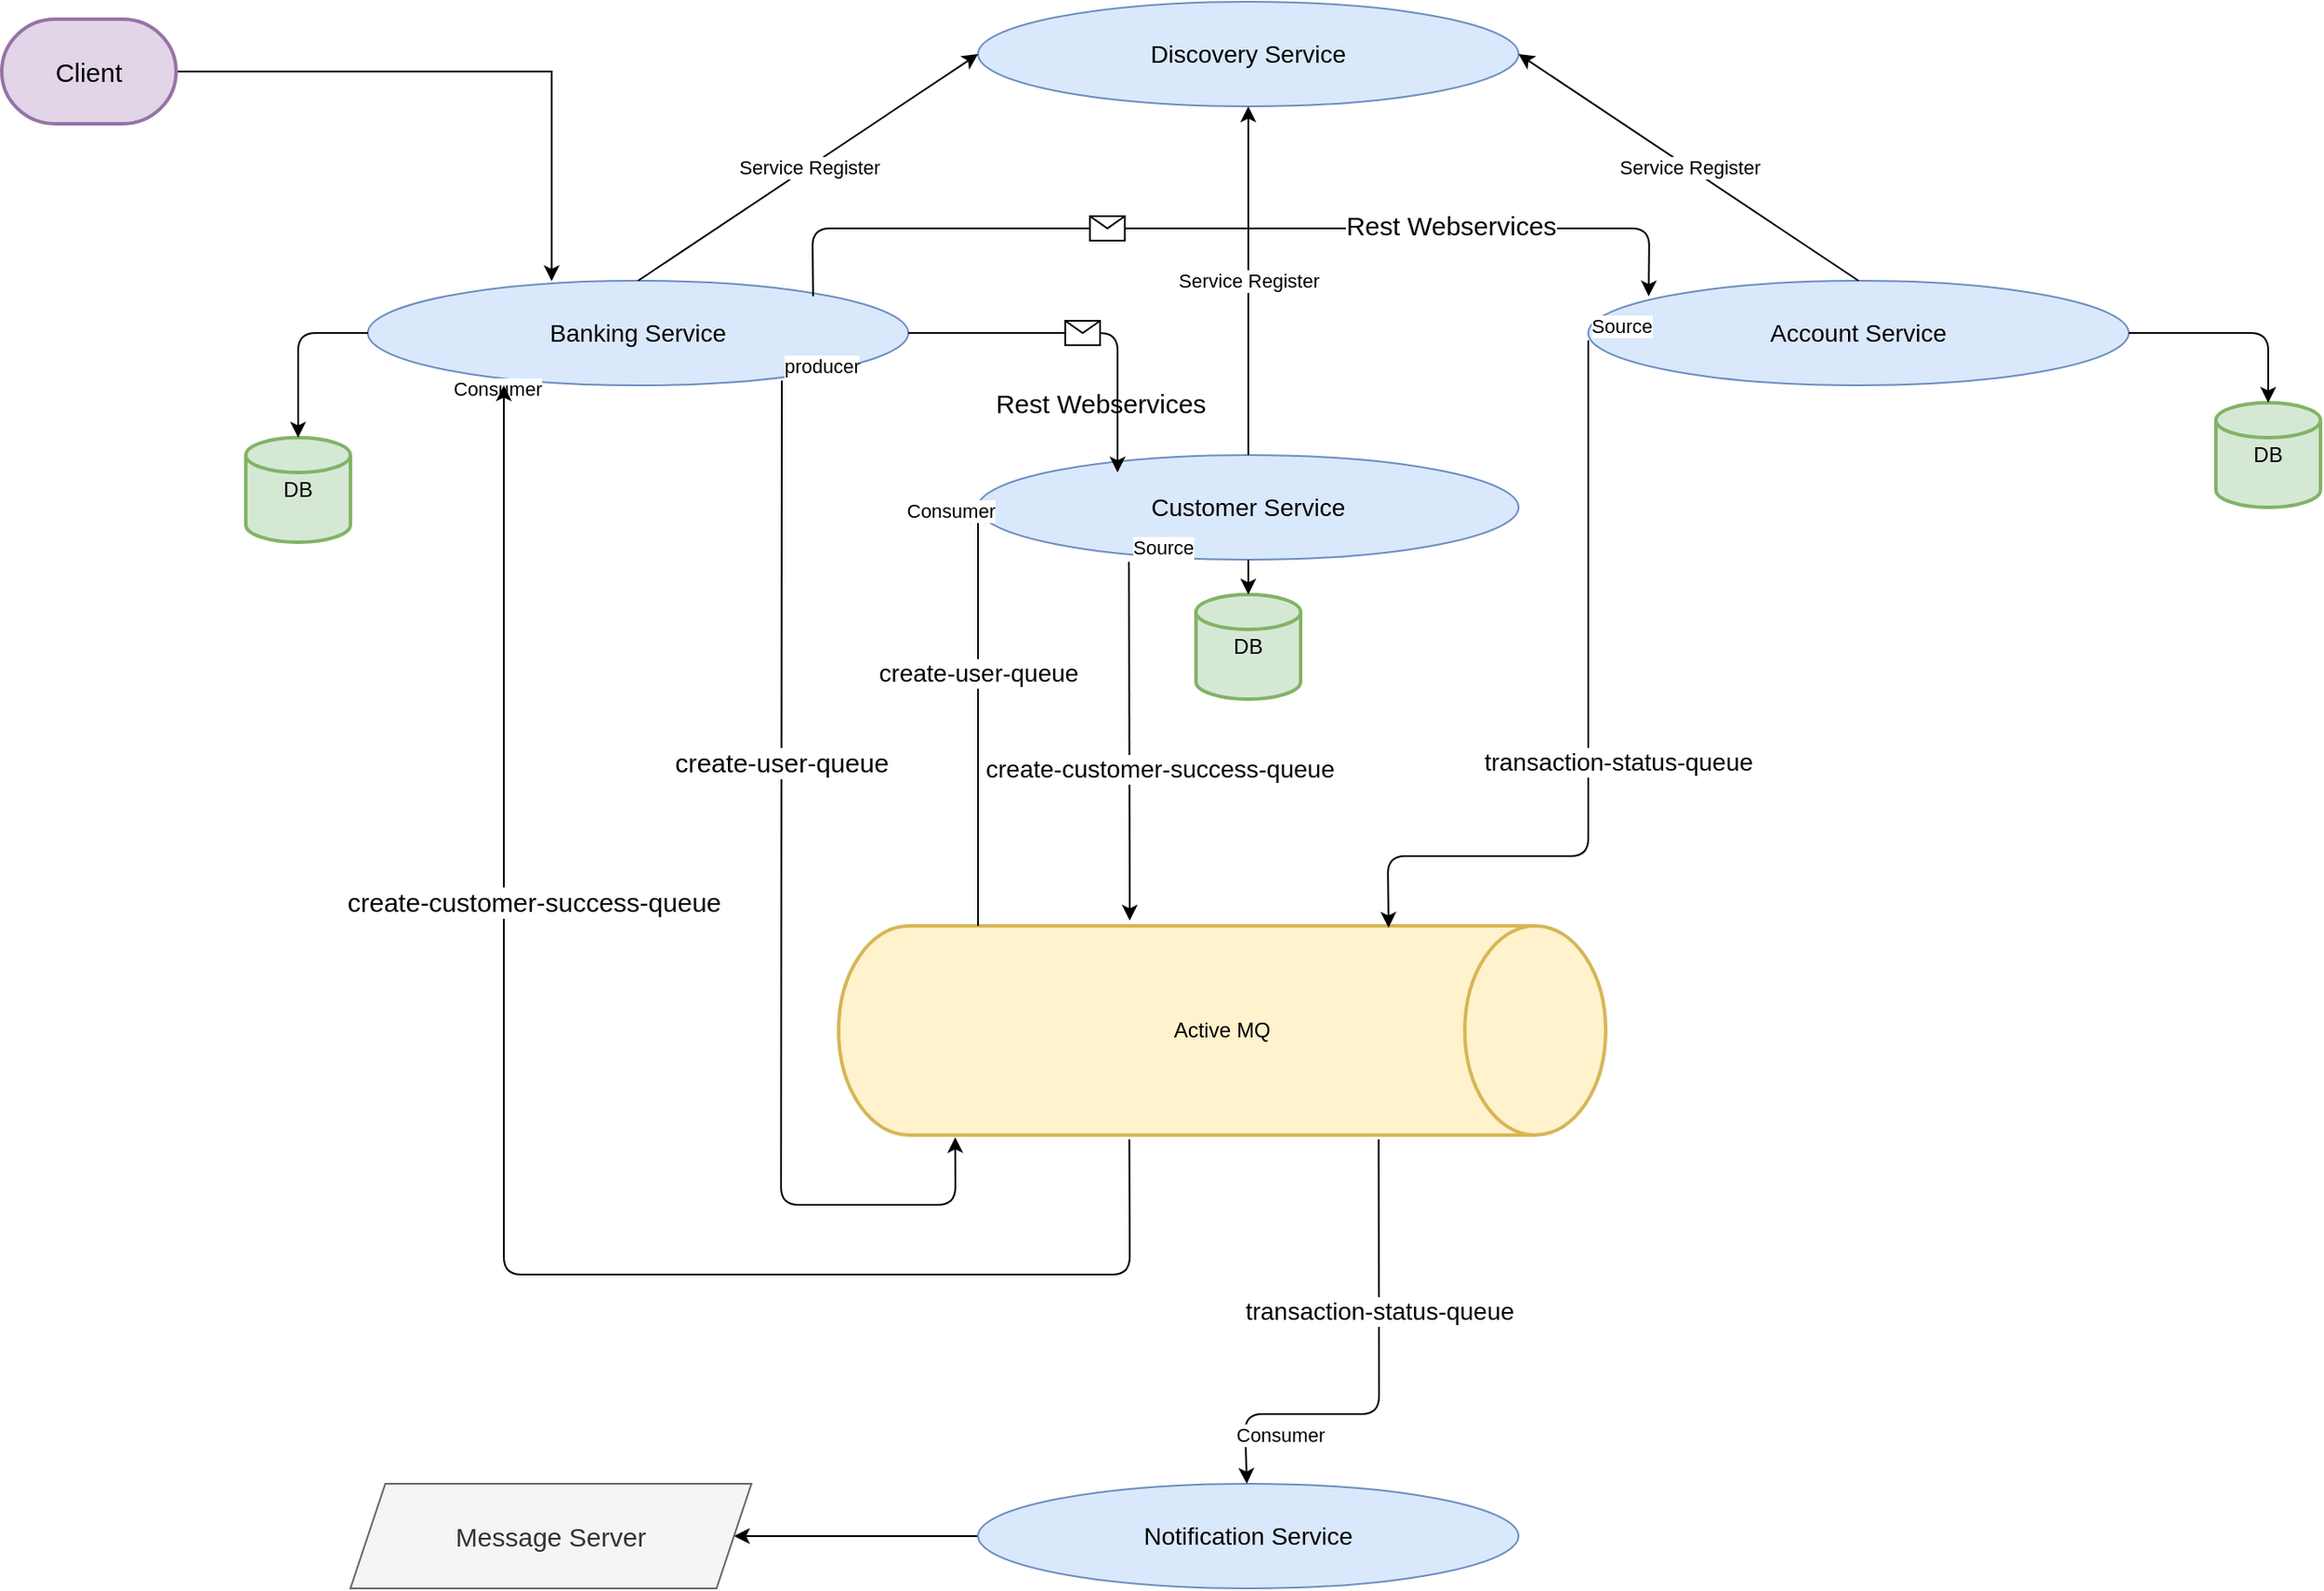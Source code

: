 <mxfile version="13.7.3" type="github">
  <diagram id="prtHgNgQTEPvFCAcTncT" name="Page-1">
    <mxGraphModel dx="1865" dy="580" grid="1" gridSize="10" guides="1" tooltips="1" connect="1" arrows="1" fold="1" page="1" pageScale="1" pageWidth="827" pageHeight="1169" math="0" shadow="0">
      <root>
        <mxCell id="0" />
        <mxCell id="1" parent="0" />
        <mxCell id="suDGpM_wzLqVg-kks37f-1" value="&lt;font style=&quot;font-size: 14px&quot;&gt;Discovery Service&lt;/font&gt;" style="ellipse;whiteSpace=wrap;html=1;fillColor=#dae8fc;strokeColor=#6c8ebf;" vertex="1" parent="1">
          <mxGeometry x="350" y="30" width="310" height="60" as="geometry" />
        </mxCell>
        <mxCell id="suDGpM_wzLqVg-kks37f-2" value="&lt;font style=&quot;font-size: 14px&quot;&gt;Account Service&lt;/font&gt;" style="ellipse;whiteSpace=wrap;html=1;fillColor=#dae8fc;strokeColor=#6c8ebf;" vertex="1" parent="1">
          <mxGeometry x="700" y="190" width="310" height="60" as="geometry" />
        </mxCell>
        <mxCell id="suDGpM_wzLqVg-kks37f-3" value="&lt;font style=&quot;font-size: 14px&quot;&gt;Customer Service&lt;/font&gt;" style="ellipse;whiteSpace=wrap;html=1;fillColor=#dae8fc;strokeColor=#6c8ebf;" vertex="1" parent="1">
          <mxGeometry x="350" y="290" width="310" height="60" as="geometry" />
        </mxCell>
        <mxCell id="suDGpM_wzLqVg-kks37f-4" value="&lt;font style=&quot;font-size: 14px&quot;&gt;Banking Service&lt;/font&gt;" style="ellipse;whiteSpace=wrap;html=1;fillColor=#dae8fc;strokeColor=#6c8ebf;" vertex="1" parent="1">
          <mxGeometry y="190" width="310" height="60" as="geometry" />
        </mxCell>
        <mxCell id="suDGpM_wzLqVg-kks37f-9" value="DB" style="strokeWidth=2;html=1;shape=mxgraph.flowchart.database;whiteSpace=wrap;fillColor=#d5e8d4;strokeColor=#82b366;" vertex="1" parent="1">
          <mxGeometry x="-70" y="280" width="60" height="60" as="geometry" />
        </mxCell>
        <mxCell id="suDGpM_wzLqVg-kks37f-19" value="" style="endArrow=classic;html=1;entryX=0;entryY=0.5;entryDx=0;entryDy=0;exitX=0.5;exitY=0;exitDx=0;exitDy=0;" edge="1" parent="1" source="suDGpM_wzLqVg-kks37f-4" target="suDGpM_wzLqVg-kks37f-1">
          <mxGeometry relative="1" as="geometry">
            <mxPoint x="410" y="300" as="sourcePoint" />
            <mxPoint x="510" y="300" as="targetPoint" />
            <Array as="points" />
          </mxGeometry>
        </mxCell>
        <mxCell id="suDGpM_wzLqVg-kks37f-20" value="Service Register" style="edgeLabel;resizable=0;html=1;align=center;verticalAlign=middle;" connectable="0" vertex="1" parent="suDGpM_wzLqVg-kks37f-19">
          <mxGeometry relative="1" as="geometry" />
        </mxCell>
        <mxCell id="suDGpM_wzLqVg-kks37f-21" value="" style="endArrow=classic;html=1;entryX=0.5;entryY=1;entryDx=0;entryDy=0;exitX=0.5;exitY=0;exitDx=0;exitDy=0;" edge="1" parent="1" source="suDGpM_wzLqVg-kks37f-3" target="suDGpM_wzLqVg-kks37f-1">
          <mxGeometry relative="1" as="geometry">
            <mxPoint x="340" y="220" as="sourcePoint" />
            <mxPoint x="535" y="90" as="targetPoint" />
            <Array as="points" />
          </mxGeometry>
        </mxCell>
        <mxCell id="suDGpM_wzLqVg-kks37f-22" value="Service Register" style="edgeLabel;resizable=0;html=1;align=center;verticalAlign=middle;" connectable="0" vertex="1" parent="suDGpM_wzLqVg-kks37f-21">
          <mxGeometry relative="1" as="geometry" />
        </mxCell>
        <mxCell id="suDGpM_wzLqVg-kks37f-23" value="" style="endArrow=classic;html=1;entryX=1;entryY=0.5;entryDx=0;entryDy=0;exitX=0.5;exitY=0;exitDx=0;exitDy=0;" edge="1" parent="1" source="suDGpM_wzLqVg-kks37f-2" target="suDGpM_wzLqVg-kks37f-1">
          <mxGeometry relative="1" as="geometry">
            <mxPoint x="750" y="200" as="sourcePoint" />
            <mxPoint x="945" y="70" as="targetPoint" />
            <Array as="points" />
          </mxGeometry>
        </mxCell>
        <mxCell id="suDGpM_wzLqVg-kks37f-24" value="Service Register" style="edgeLabel;resizable=0;html=1;align=center;verticalAlign=middle;" connectable="0" vertex="1" parent="suDGpM_wzLqVg-kks37f-23">
          <mxGeometry relative="1" as="geometry" />
        </mxCell>
        <mxCell id="suDGpM_wzLqVg-kks37f-28" value="DB" style="strokeWidth=2;html=1;shape=mxgraph.flowchart.database;whiteSpace=wrap;fillColor=#d5e8d4;strokeColor=#82b366;" vertex="1" parent="1">
          <mxGeometry x="1060" y="260" width="60" height="60" as="geometry" />
        </mxCell>
        <mxCell id="suDGpM_wzLqVg-kks37f-29" value="DB" style="strokeWidth=2;html=1;shape=mxgraph.flowchart.database;whiteSpace=wrap;fillColor=#d5e8d4;strokeColor=#82b366;" vertex="1" parent="1">
          <mxGeometry x="475" y="370" width="60" height="60" as="geometry" />
        </mxCell>
        <mxCell id="suDGpM_wzLqVg-kks37f-30" value="" style="endArrow=classic;html=1;entryX=0.5;entryY=0;entryDx=0;entryDy=0;entryPerimeter=0;exitX=0;exitY=0.5;exitDx=0;exitDy=0;" edge="1" parent="1" source="suDGpM_wzLqVg-kks37f-4" target="suDGpM_wzLqVg-kks37f-9">
          <mxGeometry width="50" height="50" relative="1" as="geometry">
            <mxPoint x="-40" y="280" as="sourcePoint" />
            <mxPoint x="10" y="230" as="targetPoint" />
            <Array as="points">
              <mxPoint x="-40" y="220" />
            </Array>
          </mxGeometry>
        </mxCell>
        <mxCell id="suDGpM_wzLqVg-kks37f-31" value="" style="endArrow=classic;html=1;entryX=0.5;entryY=0;entryDx=0;entryDy=0;entryPerimeter=0;exitX=0.5;exitY=1;exitDx=0;exitDy=0;" edge="1" parent="1" source="suDGpM_wzLqVg-kks37f-3" target="suDGpM_wzLqVg-kks37f-29">
          <mxGeometry width="50" height="50" relative="1" as="geometry">
            <mxPoint x="280" y="320" as="sourcePoint" />
            <mxPoint x="330" y="270" as="targetPoint" />
          </mxGeometry>
        </mxCell>
        <mxCell id="suDGpM_wzLqVg-kks37f-32" value="" style="endArrow=classic;html=1;entryX=0.5;entryY=0;entryDx=0;entryDy=0;entryPerimeter=0;exitX=1;exitY=0.5;exitDx=0;exitDy=0;" edge="1" parent="1" source="suDGpM_wzLqVg-kks37f-2">
          <mxGeometry width="50" height="50" relative="1" as="geometry">
            <mxPoint x="1130" y="200" as="sourcePoint" />
            <mxPoint x="1090" y="260" as="targetPoint" />
            <Array as="points">
              <mxPoint x="1090" y="220" />
            </Array>
          </mxGeometry>
        </mxCell>
        <mxCell id="suDGpM_wzLqVg-kks37f-33" value="Active MQ" style="strokeWidth=2;html=1;shape=mxgraph.flowchart.direct_data;whiteSpace=wrap;fillColor=#fff2cc;strokeColor=#d6b656;" vertex="1" parent="1">
          <mxGeometry x="270" y="560" width="440" height="120" as="geometry" />
        </mxCell>
        <mxCell id="suDGpM_wzLqVg-kks37f-36" value="&lt;font style=&quot;font-size: 15px&quot;&gt;create-user-queue&lt;/font&gt;" style="endArrow=classic;html=1;exitX=0.766;exitY=0.955;exitDx=0;exitDy=0;entryX=0.152;entryY=1.01;entryDx=0;entryDy=0;entryPerimeter=0;exitPerimeter=0;" edge="1" parent="1" source="suDGpM_wzLqVg-kks37f-4" target="suDGpM_wzLqVg-kks37f-33">
          <mxGeometry x="-0.285" relative="1" as="geometry">
            <mxPoint x="41.398" y="241.213" as="sourcePoint" />
            <mxPoint x="340" y="760" as="targetPoint" />
            <Array as="points">
              <mxPoint x="237" y="720" />
              <mxPoint x="337" y="720" />
            </Array>
            <mxPoint as="offset" />
          </mxGeometry>
        </mxCell>
        <mxCell id="suDGpM_wzLqVg-kks37f-38" value="producer" style="edgeLabel;resizable=0;html=1;align=left;verticalAlign=bottom;" connectable="0" vertex="1" parent="suDGpM_wzLqVg-kks37f-36">
          <mxGeometry x="-1" relative="1" as="geometry" />
        </mxCell>
        <mxCell id="suDGpM_wzLqVg-kks37f-40" value="&lt;font style=&quot;font-size: 14px&quot;&gt;create-user-queue&lt;/font&gt;" style="endArrow=classic;html=1;entryX=0;entryY=0.5;entryDx=0;entryDy=0;" edge="1" parent="1" target="suDGpM_wzLqVg-kks37f-3">
          <mxGeometry x="0.209" relative="1" as="geometry">
            <mxPoint x="350" y="560" as="sourcePoint" />
            <mxPoint x="322.44" y="648.2" as="targetPoint" />
            <Array as="points" />
            <mxPoint as="offset" />
          </mxGeometry>
        </mxCell>
        <mxCell id="suDGpM_wzLqVg-kks37f-42" value="Consumer" style="edgeLabel;resizable=0;html=1;align=right;verticalAlign=bottom;" connectable="0" vertex="1" parent="suDGpM_wzLqVg-kks37f-40">
          <mxGeometry x="1" relative="1" as="geometry">
            <mxPoint x="-250" y="-60" as="offset" />
          </mxGeometry>
        </mxCell>
        <mxCell id="suDGpM_wzLqVg-kks37f-44" value="" style="endArrow=classic;html=1;exitX=0.234;exitY=1.021;exitDx=0;exitDy=0;exitPerimeter=0;" edge="1" parent="1">
          <mxGeometry relative="1" as="geometry">
            <mxPoint x="436.54" y="351.26" as="sourcePoint" />
            <mxPoint x="437" y="557" as="targetPoint" />
          </mxGeometry>
        </mxCell>
        <mxCell id="suDGpM_wzLqVg-kks37f-45" value="create-customer-success-queue" style="edgeLabel;resizable=0;html=1;align=center;verticalAlign=middle;fontSize=14;" connectable="0" vertex="1" parent="suDGpM_wzLqVg-kks37f-44">
          <mxGeometry relative="1" as="geometry">
            <mxPoint x="17.23" y="15.88" as="offset" />
          </mxGeometry>
        </mxCell>
        <mxCell id="suDGpM_wzLqVg-kks37f-46" value="Source" style="edgeLabel;resizable=0;html=1;align=left;verticalAlign=bottom;" connectable="0" vertex="1" parent="suDGpM_wzLqVg-kks37f-44">
          <mxGeometry x="-1" relative="1" as="geometry" />
        </mxCell>
        <mxCell id="suDGpM_wzLqVg-kks37f-47" value="" style="endArrow=classic;html=1;exitX=0.379;exitY=1.021;exitDx=0;exitDy=0;exitPerimeter=0;" edge="1" parent="1" source="suDGpM_wzLqVg-kks37f-33">
          <mxGeometry relative="1" as="geometry">
            <mxPoint x="430" y="680" as="sourcePoint" />
            <mxPoint x="78" y="250" as="targetPoint" />
            <Array as="points">
              <mxPoint x="437" y="760" />
              <mxPoint x="78" y="760" />
            </Array>
          </mxGeometry>
        </mxCell>
        <mxCell id="suDGpM_wzLqVg-kks37f-48" value="create-customer-success-queue" style="edgeLabel;resizable=0;html=1;align=center;verticalAlign=middle;fontSize=15;" connectable="0" vertex="1" parent="suDGpM_wzLqVg-kks37f-47">
          <mxGeometry relative="1" as="geometry">
            <mxPoint x="17.23" y="-177.32" as="offset" />
          </mxGeometry>
        </mxCell>
        <mxCell id="suDGpM_wzLqVg-kks37f-51" value="Consumer" style="edgeLabel;resizable=0;html=1;align=right;verticalAlign=bottom;" connectable="0" vertex="1" parent="1">
          <mxGeometry x="360.0" y="330.0" as="geometry" />
        </mxCell>
        <mxCell id="suDGpM_wzLqVg-kks37f-52" value="" style="endArrow=classic;html=1;exitX=0.234;exitY=1.021;exitDx=0;exitDy=0;exitPerimeter=0;entryX=0.717;entryY=0.009;entryDx=0;entryDy=0;entryPerimeter=0;" edge="1" parent="1" target="suDGpM_wzLqVg-kks37f-33">
          <mxGeometry relative="1" as="geometry">
            <mxPoint x="700" y="224.26" as="sourcePoint" />
            <mxPoint x="700.46" y="430.0" as="targetPoint" />
            <Array as="points">
              <mxPoint x="700" y="450" />
              <mxPoint x="700" y="520" />
              <mxPoint x="585" y="520" />
            </Array>
          </mxGeometry>
        </mxCell>
        <mxCell id="suDGpM_wzLqVg-kks37f-53" value="transaction-status-queue" style="edgeLabel;resizable=0;html=1;align=center;verticalAlign=middle;fontSize=14;" connectable="0" vertex="1" parent="suDGpM_wzLqVg-kks37f-52">
          <mxGeometry relative="1" as="geometry">
            <mxPoint x="17.23" y="15.88" as="offset" />
          </mxGeometry>
        </mxCell>
        <mxCell id="suDGpM_wzLqVg-kks37f-54" value="Source" style="edgeLabel;resizable=0;html=1;align=left;verticalAlign=bottom;" connectable="0" vertex="1" parent="suDGpM_wzLqVg-kks37f-52">
          <mxGeometry x="-1" relative="1" as="geometry" />
        </mxCell>
        <mxCell id="suDGpM_wzLqVg-kks37f-71" style="edgeStyle=orthogonalEdgeStyle;rounded=0;orthogonalLoop=1;jettySize=auto;html=1;exitX=0;exitY=0.5;exitDx=0;exitDy=0;entryX=1;entryY=0.5;entryDx=0;entryDy=0;fontSize=15;" edge="1" parent="1" source="suDGpM_wzLqVg-kks37f-55" target="suDGpM_wzLqVg-kks37f-70">
          <mxGeometry relative="1" as="geometry" />
        </mxCell>
        <mxCell id="suDGpM_wzLqVg-kks37f-55" value="&lt;font style=&quot;font-size: 14px&quot;&gt;Notification Service&lt;/font&gt;" style="ellipse;whiteSpace=wrap;html=1;fillColor=#dae8fc;strokeColor=#6c8ebf;" vertex="1" parent="1">
          <mxGeometry x="350" y="880" width="310" height="60" as="geometry" />
        </mxCell>
        <mxCell id="suDGpM_wzLqVg-kks37f-56" value="&lt;span style=&quot;font-size: 14px&quot;&gt;transaction-status-queue&lt;/span&gt;" style="endArrow=classic;html=1;exitX=0.704;exitY=1.021;exitDx=0;exitDy=0;exitPerimeter=0;" edge="1" parent="1" source="suDGpM_wzLqVg-kks37f-33" target="suDGpM_wzLqVg-kks37f-55">
          <mxGeometry x="-0.285" relative="1" as="geometry">
            <mxPoint x="630" y="890" as="sourcePoint" />
            <mxPoint x="630" y="690" as="targetPoint" />
            <Array as="points">
              <mxPoint x="580" y="840" />
              <mxPoint x="503" y="840" />
            </Array>
            <mxPoint as="offset" />
          </mxGeometry>
        </mxCell>
        <mxCell id="suDGpM_wzLqVg-kks37f-57" value="Consumer" style="edgeLabel;resizable=0;html=1;align=right;verticalAlign=bottom;" connectable="0" vertex="1" parent="suDGpM_wzLqVg-kks37f-56">
          <mxGeometry x="1" relative="1" as="geometry">
            <mxPoint x="45.52" y="-19.61" as="offset" />
          </mxGeometry>
        </mxCell>
        <mxCell id="suDGpM_wzLqVg-kks37f-59" style="edgeStyle=orthogonalEdgeStyle;rounded=0;orthogonalLoop=1;jettySize=auto;html=1;exitX=1;exitY=0.5;exitDx=0;exitDy=0;exitPerimeter=0;entryX=0.34;entryY=0.004;entryDx=0;entryDy=0;entryPerimeter=0;fontSize=15;" edge="1" parent="1" source="suDGpM_wzLqVg-kks37f-58" target="suDGpM_wzLqVg-kks37f-4">
          <mxGeometry relative="1" as="geometry" />
        </mxCell>
        <mxCell id="suDGpM_wzLqVg-kks37f-58" value="Client" style="strokeWidth=2;html=1;shape=mxgraph.flowchart.terminator;whiteSpace=wrap;fontSize=15;fillColor=#e1d5e7;strokeColor=#9673a6;" vertex="1" parent="1">
          <mxGeometry x="-210" y="40" width="100" height="60" as="geometry" />
        </mxCell>
        <mxCell id="suDGpM_wzLqVg-kks37f-63" value="" style="endArrow=classic;html=1;fontSize=15;exitX=1;exitY=0.5;exitDx=0;exitDy=0;" edge="1" parent="1" source="suDGpM_wzLqVg-kks37f-4">
          <mxGeometry relative="1" as="geometry">
            <mxPoint x="330" y="340" as="sourcePoint" />
            <mxPoint x="430" y="300" as="targetPoint" />
            <Array as="points">
              <mxPoint x="430" y="220" />
            </Array>
          </mxGeometry>
        </mxCell>
        <mxCell id="suDGpM_wzLqVg-kks37f-64" value="" style="shape=message;html=1;outlineConnect=0;" vertex="1" parent="suDGpM_wzLqVg-kks37f-63">
          <mxGeometry width="20" height="14" relative="1" as="geometry">
            <mxPoint x="-10" y="-7" as="offset" />
          </mxGeometry>
        </mxCell>
        <mxCell id="suDGpM_wzLqVg-kks37f-65" value="" style="endArrow=classic;html=1;fontSize=15;exitX=1;exitY=0;exitDx=0;exitDy=0;entryX=0;entryY=0;entryDx=0;entryDy=0;" edge="1" parent="1">
          <mxGeometry relative="1" as="geometry">
            <mxPoint x="255.371" y="198.937" as="sourcePoint" />
            <mxPoint x="734.629" y="198.937" as="targetPoint" />
            <Array as="points">
              <mxPoint x="255" y="160" />
              <mxPoint x="620" y="160" />
              <mxPoint x="735" y="160" />
            </Array>
          </mxGeometry>
        </mxCell>
        <mxCell id="suDGpM_wzLqVg-kks37f-66" value="" style="shape=message;html=1;outlineConnect=0;" vertex="1" parent="suDGpM_wzLqVg-kks37f-65">
          <mxGeometry width="20" height="14" relative="1" as="geometry">
            <mxPoint x="-80.88" y="-7" as="offset" />
          </mxGeometry>
        </mxCell>
        <mxCell id="suDGpM_wzLqVg-kks37f-68" value="Rest Webservices" style="edgeLabel;html=1;align=center;verticalAlign=middle;resizable=0;points=[];fontSize=15;" vertex="1" connectable="0" parent="suDGpM_wzLqVg-kks37f-65">
          <mxGeometry x="-0.565" y="2" relative="1" as="geometry">
            <mxPoint x="282.76" as="offset" />
          </mxGeometry>
        </mxCell>
        <mxCell id="suDGpM_wzLqVg-kks37f-69" value="Rest Webservices" style="text;html=1;align=center;verticalAlign=middle;resizable=0;points=[];autosize=1;fontSize=15;" vertex="1" parent="1">
          <mxGeometry x="350" y="250" width="140" height="20" as="geometry" />
        </mxCell>
        <mxCell id="suDGpM_wzLqVg-kks37f-70" value="Message Server" style="shape=parallelogram;perimeter=parallelogramPerimeter;whiteSpace=wrap;html=1;fixedSize=1;fontSize=15;fillColor=#f5f5f5;strokeColor=#666666;fontColor=#333333;" vertex="1" parent="1">
          <mxGeometry x="-10" y="880" width="230" height="60" as="geometry" />
        </mxCell>
      </root>
    </mxGraphModel>
  </diagram>
</mxfile>
